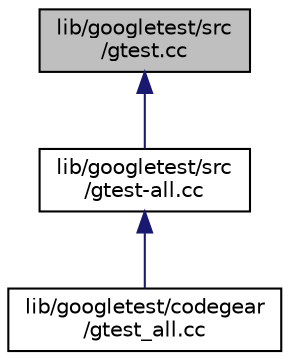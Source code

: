 digraph "lib/googletest/src/gtest.cc"
{
 // INTERACTIVE_SVG=YES
 // LATEX_PDF_SIZE
  bgcolor="transparent";
  edge [fontname="Helvetica",fontsize="10",labelfontname="Helvetica",labelfontsize="10"];
  node [fontname="Helvetica",fontsize="10",shape=record];
  Node1 [label="lib/googletest/src\l/gtest.cc",height=0.2,width=0.4,color="black", fillcolor="grey75", style="filled", fontcolor="black",tooltip=" "];
  Node1 -> Node2 [dir="back",color="midnightblue",fontsize="10",style="solid",fontname="Helvetica"];
  Node2 [label="lib/googletest/src\l/gtest-all.cc",height=0.2,width=0.4,color="black",URL="$gtest-all_8cc.html",tooltip=" "];
  Node2 -> Node3 [dir="back",color="midnightblue",fontsize="10",style="solid",fontname="Helvetica"];
  Node3 [label="lib/googletest/codegear\l/gtest_all.cc",height=0.2,width=0.4,color="black",URL="$gtest__all_8cc.html",tooltip=" "];
}
